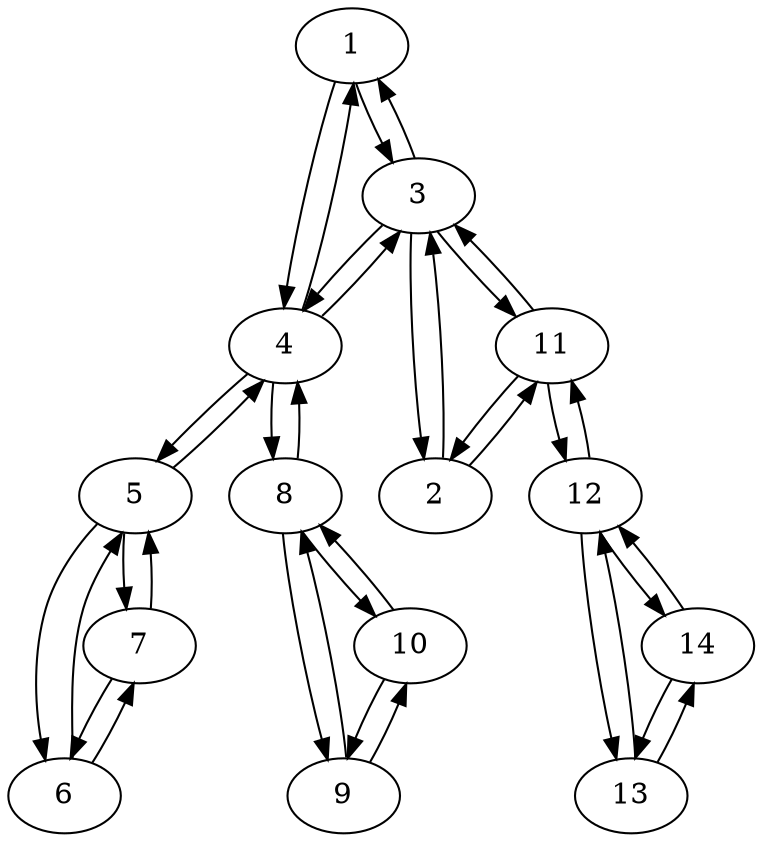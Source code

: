 digraph G {
	1 -> 3
	1 -> 4
	2 -> 3
	2 -> 11
	3 -> 1
	3 -> 2
	3 -> 4
	3 -> 11
	4 -> 1
	4 -> 3
	4 -> 5
	4 -> 8
	5 -> 4
	5 -> 6
	5 -> 7
	6 -> 5
	6 -> 7
	7 -> 5
	7 -> 6
	8 -> 4
	8 -> 9
	8 -> 10
	9 -> 8
	9 -> 10
	10 -> 8
	10 -> 9
	11 -> 2
	11 -> 3
	11 -> 12
	12 -> 11
	12 -> 13
	12 -> 14
	13 -> 12
	13 -> 14
	14 -> 12
	14 -> 13
}
